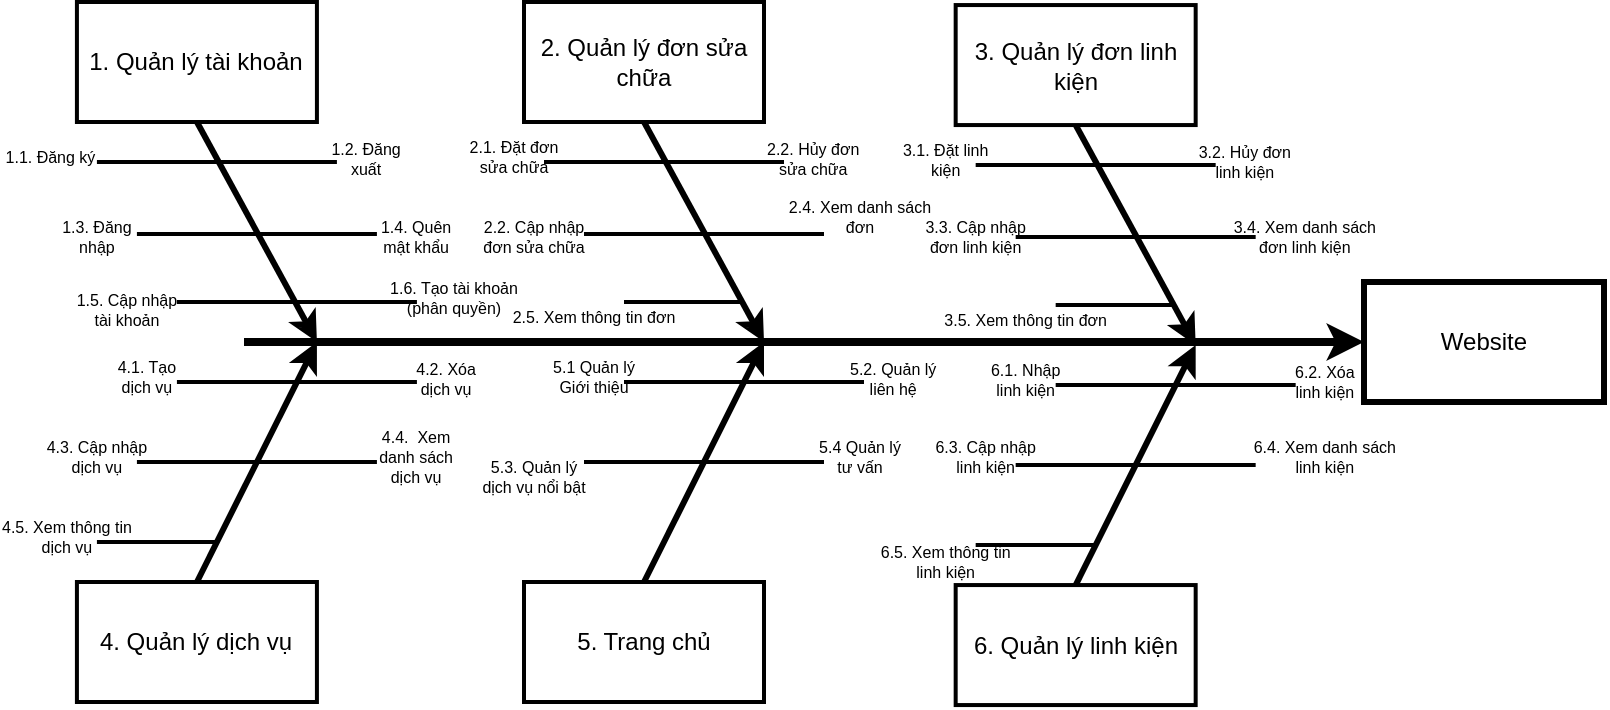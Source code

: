 <mxfile version="21.6.1" type="device">
  <diagram name="Page-1" id="4fc8d65c-f3f6-feb3-4d1c-02f59d9f9886">
    <mxGraphModel dx="2529" dy="1015" grid="1" gridSize="10" guides="1" tooltips="1" connect="1" arrows="1" fold="1" page="1" pageScale="1" pageWidth="826" pageHeight="1169" background="none" math="0" shadow="0">
      <root>
        <mxCell id="0" />
        <mxCell id="1" parent="0" />
        <mxCell id="2" value="1. Quản lý tài khoản" style="whiteSpace=wrap;strokeWidth=2" parent="1" vertex="1">
          <mxGeometry x="-253.542" y="190" width="120" height="60" as="geometry" />
        </mxCell>
        <mxCell id="5" value="4. Quản lý dịch vụ" style="whiteSpace=wrap;strokeWidth=2" parent="1" vertex="1">
          <mxGeometry x="-253.542" y="480" width="120" height="60" as="geometry" />
        </mxCell>
        <mxCell id="8" value="Website" style="whiteSpace=wrap;strokeWidth=3" parent="1" vertex="1">
          <mxGeometry x="390" y="330" width="120" height="60" as="geometry" />
        </mxCell>
        <mxCell id="9" value="" style="edgeStyle=none;strokeWidth=4" parent="1" target="8" edge="1">
          <mxGeometry width="100" height="100" relative="1" as="geometry">
            <mxPoint x="-170" y="360" as="sourcePoint" />
            <mxPoint x="-50" y="310" as="targetPoint" />
          </mxGeometry>
        </mxCell>
        <mxCell id="12" value="" style="edgeStyle=none;exitX=0.5;exitY=1;strokeWidth=3" parent="1" source="2" edge="1">
          <mxGeometry width="100" height="100" relative="1" as="geometry">
            <mxPoint x="-193.542" y="270" as="sourcePoint" />
            <mxPoint x="-133.542" y="360" as="targetPoint" />
          </mxGeometry>
        </mxCell>
        <mxCell id="15" value="" style="edgeStyle=none;exitX=0.5;exitY=0;strokeWidth=3" parent="1" edge="1">
          <mxGeometry width="100" height="100" relative="1" as="geometry">
            <mxPoint x="-193.542" y="480" as="sourcePoint" />
            <mxPoint x="-133.542" y="360" as="targetPoint" />
          </mxGeometry>
        </mxCell>
        <mxCell id="16" value="" style="edgeStyle=none;endArrow=none;strokeWidth=2" parent="1" edge="1">
          <mxGeometry width="100" height="100" relative="1" as="geometry">
            <mxPoint x="-243.542" y="270" as="sourcePoint" />
            <mxPoint x="-183.542" y="270" as="targetPoint" />
          </mxGeometry>
        </mxCell>
        <mxCell id="17" value="" style="edgeStyle=none;endArrow=none;strokeWidth=2" parent="1" edge="1">
          <mxGeometry width="100" height="100" relative="1" as="geometry">
            <mxPoint x="-223.542" y="306" as="sourcePoint" />
            <mxPoint x="-163.542" y="306" as="targetPoint" />
          </mxGeometry>
        </mxCell>
        <mxCell id="18" value="" style="edgeStyle=none;endArrow=none;strokeWidth=2" parent="1" edge="1">
          <mxGeometry width="100" height="100" relative="1" as="geometry">
            <mxPoint x="-203.542" y="340" as="sourcePoint" />
            <mxPoint x="-143.542" y="340" as="targetPoint" />
          </mxGeometry>
        </mxCell>
        <mxCell id="19" value="" style="edgeStyle=none;endArrow=none;strokeWidth=2" parent="1" edge="1">
          <mxGeometry width="100" height="100" relative="1" as="geometry">
            <mxPoint x="-183.542" y="270" as="sourcePoint" />
            <mxPoint x="-123.542" y="270" as="targetPoint" />
          </mxGeometry>
        </mxCell>
        <mxCell id="20" value="" style="edgeStyle=none;endArrow=none;strokeWidth=2" parent="1" edge="1">
          <mxGeometry width="100" height="100" relative="1" as="geometry">
            <mxPoint x="-163.542" y="306" as="sourcePoint" />
            <mxPoint x="-103.542" y="306" as="targetPoint" />
          </mxGeometry>
        </mxCell>
        <mxCell id="21" value="" style="edgeStyle=none;endArrow=none;strokeWidth=2" parent="1" edge="1">
          <mxGeometry width="100" height="100" relative="1" as="geometry">
            <mxPoint x="-143.542" y="340" as="sourcePoint" />
            <mxPoint x="-83.542" y="340" as="targetPoint" />
          </mxGeometry>
        </mxCell>
        <mxCell id="25" value="" style="edgeStyle=none;endArrow=none;strokeWidth=2" parent="1" edge="1">
          <mxGeometry width="100" height="100" relative="1" as="geometry">
            <mxPoint x="-203.542" y="380" as="sourcePoint" />
            <mxPoint x="-143.542" y="380" as="targetPoint" />
          </mxGeometry>
        </mxCell>
        <mxCell id="26" value="" style="edgeStyle=none;endArrow=none;strokeWidth=2" parent="1" edge="1">
          <mxGeometry width="100" height="100" relative="1" as="geometry">
            <mxPoint x="-223.542" y="420" as="sourcePoint" />
            <mxPoint x="-163.542" y="420" as="targetPoint" />
          </mxGeometry>
        </mxCell>
        <mxCell id="27" value="" style="edgeStyle=none;endArrow=none;strokeWidth=2" parent="1" source="120" edge="1">
          <mxGeometry width="100" height="100" relative="1" as="geometry">
            <mxPoint x="-243.542" y="460" as="sourcePoint" />
            <mxPoint x="-183.542" y="460" as="targetPoint" />
          </mxGeometry>
        </mxCell>
        <mxCell id="35" value="" style="edgeStyle=none;endArrow=none;strokeWidth=2" parent="1" edge="1">
          <mxGeometry width="100" height="100" relative="1" as="geometry">
            <mxPoint x="-143.542" y="380" as="sourcePoint" />
            <mxPoint x="-83.542" y="380" as="targetPoint" />
          </mxGeometry>
        </mxCell>
        <mxCell id="36" value="" style="edgeStyle=none;endArrow=none;strokeWidth=2" parent="1" edge="1">
          <mxGeometry width="100" height="100" relative="1" as="geometry">
            <mxPoint x="-163.542" y="420" as="sourcePoint" />
            <mxPoint x="-103.542" y="420" as="targetPoint" />
          </mxGeometry>
        </mxCell>
        <mxCell id="114" value="1.1. Đăng ký" style="text;spacingTop=-5;fontSize=8;align=center;verticalAlign=middle;points=[]" parent="1" vertex="1">
          <mxGeometry x="-290" y="260" width="46.46" height="20" as="geometry" />
        </mxCell>
        <mxCell id="116" value="1.3. Đăng&#xa;nhập" style="text;spacingTop=-5;fontSize=8;align=center;verticalAlign=middle;points=[]" parent="1" vertex="1">
          <mxGeometry x="-258.542" y="300.0" width="30" height="20.0" as="geometry" />
        </mxCell>
        <mxCell id="117" value="1.5. Cập nhập&#xa;tài khoản" style="text;spacingTop=-5;fontSize=8;align=center;verticalAlign=middle;points=[]" parent="1" vertex="1">
          <mxGeometry x="-243.542" y="336.53" width="30" height="20.0" as="geometry" />
        </mxCell>
        <mxCell id="118" value="4.1. Tạo &#xa;dịch vụ" style="text;spacingTop=-5;fontSize=8;align=center;verticalAlign=middle;points=[]" parent="1" vertex="1">
          <mxGeometry x="-233.542" y="370.0" width="30" height="20.0" as="geometry" />
        </mxCell>
        <mxCell id="119" value="4.3. Cập nhập&#xa;dịch vụ" style="text;spacingTop=-5;fontSize=8;align=center;verticalAlign=middle;points=[]" parent="1" vertex="1">
          <mxGeometry x="-258.542" y="410.0" width="30" height="20.0" as="geometry" />
        </mxCell>
        <mxCell id="137" value="1.2. Đăng &#xa;xuất" style="text;spacingTop=-5;fontSize=8;align=center;verticalAlign=middle;points=[]" parent="1" vertex="1">
          <mxGeometry x="-123.958" y="260.972" width="30" height="20.0" as="geometry" />
        </mxCell>
        <mxCell id="138" value="1.4. Quên &#xa;mật khẩu" style="text;spacingTop=-5;fontSize=8;align=center;verticalAlign=middle;points=[]" parent="1" vertex="1">
          <mxGeometry x="-98.958" y="300.002" width="30" height="20.0" as="geometry" />
        </mxCell>
        <mxCell id="139" value="1.6. Tạo tài khoản&#xa;(phân quyền)" style="text;spacingTop=-5;fontSize=8;align=center;verticalAlign=middle;points=[]" parent="1" vertex="1">
          <mxGeometry x="-79.998" y="330.412" width="30" height="20.0" as="geometry" />
        </mxCell>
        <mxCell id="140" value="4.2. Xóa &#xa;dịch vụ" style="text;spacingTop=-5;fontSize=8;align=center;verticalAlign=middle;points=[]" parent="1" vertex="1">
          <mxGeometry x="-83.958" y="370.972" width="30" height="20.0" as="geometry" />
        </mxCell>
        <mxCell id="141" value="4.4.  Xem &#xa;danh sách&#xa;dịch vụ" style="text;spacingTop=-5;fontSize=8;align=center;verticalAlign=middle;points=[]" parent="1" vertex="1">
          <mxGeometry x="-98.958" y="410.002" width="30" height="20.0" as="geometry" />
        </mxCell>
        <mxCell id="143" value="2. Quản lý đơn sửa chữa" style="whiteSpace=wrap;strokeWidth=2" parent="1" vertex="1">
          <mxGeometry x="-30" y="190.0" width="120" height="60" as="geometry" />
        </mxCell>
        <mxCell id="144" value="5. Trang chủ" style="whiteSpace=wrap;strokeWidth=2" parent="1" vertex="1">
          <mxGeometry x="-30" y="480.0" width="120" height="60" as="geometry" />
        </mxCell>
        <mxCell id="145" value="" style="edgeStyle=none;exitX=0.5;exitY=1;strokeWidth=3" parent="1" source="143" edge="1">
          <mxGeometry width="100" height="100" relative="1" as="geometry">
            <mxPoint x="30" y="270.0" as="sourcePoint" />
            <mxPoint x="90" y="360.0" as="targetPoint" />
          </mxGeometry>
        </mxCell>
        <mxCell id="146" value="" style="edgeStyle=none;exitX=0.5;exitY=0;strokeWidth=3" parent="1" edge="1">
          <mxGeometry width="100" height="100" relative="1" as="geometry">
            <mxPoint x="30.0" y="480.0" as="sourcePoint" />
            <mxPoint x="90" y="360.0" as="targetPoint" />
          </mxGeometry>
        </mxCell>
        <mxCell id="147" value="" style="edgeStyle=none;endArrow=none;strokeWidth=2" parent="1" edge="1">
          <mxGeometry width="100" height="100" relative="1" as="geometry">
            <mxPoint x="-20.0" y="270.0" as="sourcePoint" />
            <mxPoint x="40" y="270.0" as="targetPoint" />
          </mxGeometry>
        </mxCell>
        <mxCell id="148" value="" style="edgeStyle=none;endArrow=none;strokeWidth=2" parent="1" edge="1">
          <mxGeometry width="100" height="100" relative="1" as="geometry">
            <mxPoint y="306.0" as="sourcePoint" />
            <mxPoint x="60.0" y="306.0" as="targetPoint" />
          </mxGeometry>
        </mxCell>
        <mxCell id="149" value="" style="edgeStyle=none;endArrow=none;strokeWidth=2" parent="1" edge="1">
          <mxGeometry width="100" height="100" relative="1" as="geometry">
            <mxPoint x="20" y="340.0" as="sourcePoint" />
            <mxPoint x="80.0" y="340.0" as="targetPoint" />
          </mxGeometry>
        </mxCell>
        <mxCell id="150" value="" style="edgeStyle=none;endArrow=none;strokeWidth=2" parent="1" edge="1">
          <mxGeometry width="100" height="100" relative="1" as="geometry">
            <mxPoint x="40" y="270.0" as="sourcePoint" />
            <mxPoint x="100" y="270.0" as="targetPoint" />
          </mxGeometry>
        </mxCell>
        <mxCell id="151" value="" style="edgeStyle=none;endArrow=none;strokeWidth=2" parent="1" edge="1">
          <mxGeometry width="100" height="100" relative="1" as="geometry">
            <mxPoint x="60.0" y="306.0" as="sourcePoint" />
            <mxPoint x="120" y="306.0" as="targetPoint" />
          </mxGeometry>
        </mxCell>
        <mxCell id="153" value="" style="edgeStyle=none;endArrow=none;strokeWidth=2" parent="1" edge="1">
          <mxGeometry width="100" height="100" relative="1" as="geometry">
            <mxPoint x="20" y="380.0" as="sourcePoint" />
            <mxPoint x="80.0" y="380.0" as="targetPoint" />
          </mxGeometry>
        </mxCell>
        <mxCell id="154" value="" style="edgeStyle=none;endArrow=none;strokeWidth=2" parent="1" edge="1">
          <mxGeometry width="100" height="100" relative="1" as="geometry">
            <mxPoint y="420.0" as="sourcePoint" />
            <mxPoint x="60.0" y="420.0" as="targetPoint" />
          </mxGeometry>
        </mxCell>
        <mxCell id="156" value="" style="edgeStyle=none;endArrow=none;strokeWidth=2" parent="1" edge="1">
          <mxGeometry width="100" height="100" relative="1" as="geometry">
            <mxPoint x="80.0" y="380.0" as="sourcePoint" />
            <mxPoint x="140" y="380.0" as="targetPoint" />
          </mxGeometry>
        </mxCell>
        <mxCell id="157" value="" style="edgeStyle=none;endArrow=none;strokeWidth=2" parent="1" edge="1">
          <mxGeometry width="100" height="100" relative="1" as="geometry">
            <mxPoint x="60.0" y="420.0" as="sourcePoint" />
            <mxPoint x="120" y="420.0" as="targetPoint" />
          </mxGeometry>
        </mxCell>
        <mxCell id="176" value="2.1. Đặt đơn&#xa;sửa chữa" style="text;spacingTop=-5;fontSize=8;align=center;verticalAlign=middle;points=[]" parent="1" vertex="1">
          <mxGeometry x="-50.0" y="260" width="30" height="20.0" as="geometry" />
        </mxCell>
        <mxCell id="177" value="2.2. Cập nhập&#xa;đơn sửa chữa" style="text;spacingTop=-5;fontSize=8;align=center;verticalAlign=middle;points=[]" parent="1" vertex="1">
          <mxGeometry x="-40" y="300.0" width="30" height="20.0" as="geometry" />
        </mxCell>
        <mxCell id="178" value="2.5. Xem thông tin đơn" style="text;spacingTop=-5;fontSize=8;align=center;verticalAlign=middle;points=[]" parent="1" vertex="1">
          <mxGeometry x="-10" y="340.0" width="30" height="20.0" as="geometry" />
        </mxCell>
        <mxCell id="179" value="5.1 Quản lý&#xa;Giới thiệu" style="text;spacingTop=-5;fontSize=8;align=center;verticalAlign=middle;points=[]" parent="1" vertex="1">
          <mxGeometry x="-10" y="370.0" width="30" height="20.0" as="geometry" />
        </mxCell>
        <mxCell id="180" value="5.3. Quản lý&#xa;dịch vụ nổi bật" style="text;spacingTop=-5;fontSize=8;align=center;verticalAlign=middle;points=[]" parent="1" vertex="1">
          <mxGeometry x="-40.0" y="420.0" width="30" height="20.0" as="geometry" />
        </mxCell>
        <mxCell id="198" value="2.2. Hủy đơn&#xa;sửa chữa" style="text;spacingTop=-5;fontSize=8;align=center;verticalAlign=middle;points=[]" parent="1" vertex="1">
          <mxGeometry x="99.583" y="260.972" width="30" height="20.0" as="geometry" />
        </mxCell>
        <mxCell id="199" value="2.4. Xem danh sách&#xa;đơn" style="text;spacingTop=-5;fontSize=8;align=center;verticalAlign=middle;points=[]" parent="1" vertex="1">
          <mxGeometry x="123.003" y="290.002" width="30" height="20.0" as="geometry" />
        </mxCell>
        <mxCell id="201" value="5.2. Quản lý&#xa;liên hệ" style="text;spacingTop=-5;fontSize=8;align=center;verticalAlign=middle;points=[]" parent="1" vertex="1">
          <mxGeometry x="139.583" y="370.972" width="30" height="20.0" as="geometry" />
        </mxCell>
        <mxCell id="202" value="5.4 Quản lý&#xa;tư vấn" style="text;spacingTop=-5;fontSize=8;align=center;verticalAlign=middle;points=[]" parent="1" vertex="1">
          <mxGeometry x="123.003" y="410.002" width="30" height="20.0" as="geometry" />
        </mxCell>
        <mxCell id="204" value="3. Quản lý đơn linh kiện" style="whiteSpace=wrap;strokeWidth=2" parent="1" vertex="1">
          <mxGeometry x="185.833" y="191.528" width="120" height="60" as="geometry" />
        </mxCell>
        <mxCell id="205" value="6. Quản lý linh kiện" style="whiteSpace=wrap;strokeWidth=2" parent="1" vertex="1">
          <mxGeometry x="185.833" y="481.528" width="120" height="60" as="geometry" />
        </mxCell>
        <mxCell id="206" value="" style="edgeStyle=none;exitX=0.5;exitY=1;strokeWidth=3" parent="1" source="204" edge="1">
          <mxGeometry width="100" height="100" relative="1" as="geometry">
            <mxPoint x="245.833" y="271.528" as="sourcePoint" />
            <mxPoint x="305.833" y="361.528" as="targetPoint" />
          </mxGeometry>
        </mxCell>
        <mxCell id="207" value="" style="edgeStyle=none;exitX=0.5;exitY=0;strokeWidth=3" parent="1" edge="1">
          <mxGeometry width="100" height="100" relative="1" as="geometry">
            <mxPoint x="245.833" y="481.528" as="sourcePoint" />
            <mxPoint x="305.833" y="361.528" as="targetPoint" />
          </mxGeometry>
        </mxCell>
        <mxCell id="208" value="" style="edgeStyle=none;endArrow=none;strokeWidth=2" parent="1" edge="1">
          <mxGeometry width="100" height="100" relative="1" as="geometry">
            <mxPoint x="195.833" y="271.528" as="sourcePoint" />
            <mxPoint x="255.833" y="271.528" as="targetPoint" />
          </mxGeometry>
        </mxCell>
        <mxCell id="209" value="" style="edgeStyle=none;endArrow=none;strokeWidth=2" parent="1" edge="1">
          <mxGeometry width="100" height="100" relative="1" as="geometry">
            <mxPoint x="215.833" y="307.528" as="sourcePoint" />
            <mxPoint x="275.833" y="307.528" as="targetPoint" />
          </mxGeometry>
        </mxCell>
        <mxCell id="210" value="" style="edgeStyle=none;endArrow=none;strokeWidth=2" parent="1" edge="1">
          <mxGeometry width="100" height="100" relative="1" as="geometry">
            <mxPoint x="235.833" y="341.528" as="sourcePoint" />
            <mxPoint x="295.833" y="341.528" as="targetPoint" />
          </mxGeometry>
        </mxCell>
        <mxCell id="211" value="" style="edgeStyle=none;endArrow=none;strokeWidth=2" parent="1" edge="1">
          <mxGeometry width="100" height="100" relative="1" as="geometry">
            <mxPoint x="255.833" y="271.528" as="sourcePoint" />
            <mxPoint x="315.833" y="271.528" as="targetPoint" />
          </mxGeometry>
        </mxCell>
        <mxCell id="212" value="" style="edgeStyle=none;endArrow=none;strokeWidth=2" parent="1" edge="1">
          <mxGeometry width="100" height="100" relative="1" as="geometry">
            <mxPoint x="275.833" y="307.528" as="sourcePoint" />
            <mxPoint x="335.833" y="307.528" as="targetPoint" />
          </mxGeometry>
        </mxCell>
        <mxCell id="214" value="" style="edgeStyle=none;endArrow=none;strokeWidth=2" parent="1" edge="1">
          <mxGeometry width="100" height="100" relative="1" as="geometry">
            <mxPoint x="235.833" y="381.528" as="sourcePoint" />
            <mxPoint x="295.833" y="381.528" as="targetPoint" />
          </mxGeometry>
        </mxCell>
        <mxCell id="215" value="" style="edgeStyle=none;endArrow=none;strokeWidth=2" parent="1" edge="1">
          <mxGeometry width="100" height="100" relative="1" as="geometry">
            <mxPoint x="215.833" y="421.528" as="sourcePoint" />
            <mxPoint x="275.833" y="421.528" as="targetPoint" />
          </mxGeometry>
        </mxCell>
        <mxCell id="216" value="" style="edgeStyle=none;endArrow=none;strokeWidth=2" parent="1" edge="1">
          <mxGeometry width="100" height="100" relative="1" as="geometry">
            <mxPoint x="195.833" y="461.528" as="sourcePoint" />
            <mxPoint x="255.833" y="461.528" as="targetPoint" />
          </mxGeometry>
        </mxCell>
        <mxCell id="217" value="" style="edgeStyle=none;endArrow=none;strokeWidth=2" parent="1" edge="1">
          <mxGeometry width="100" height="100" relative="1" as="geometry">
            <mxPoint x="295.833" y="381.528" as="sourcePoint" />
            <mxPoint x="355.833" y="381.528" as="targetPoint" />
          </mxGeometry>
        </mxCell>
        <mxCell id="218" value="" style="edgeStyle=none;endArrow=none;strokeWidth=2" parent="1" edge="1">
          <mxGeometry width="100" height="100" relative="1" as="geometry">
            <mxPoint x="275.833" y="421.528" as="sourcePoint" />
            <mxPoint x="335.833" y="421.528" as="targetPoint" />
          </mxGeometry>
        </mxCell>
        <mxCell id="237" value="3.1. Đặt linh &#xa;kiện" style="text;spacingTop=-5;fontSize=8;align=center;verticalAlign=middle;points=[]" parent="1" vertex="1">
          <mxGeometry x="165.833" y="261.528" width="30" height="20.0" as="geometry" />
        </mxCell>
        <mxCell id="238" value="3.3. Cập nhập&#xa;đơn linh kiện" style="text;spacingTop=-5;fontSize=8;align=center;verticalAlign=middle;points=[]" parent="1" vertex="1">
          <mxGeometry x="180.833" y="299.998" width="30" height="20.0" as="geometry" />
        </mxCell>
        <mxCell id="239" value="3.5. Xem thông tin đơn" style="text;spacingTop=-5;fontSize=8;align=center;verticalAlign=middle;points=[]" parent="1" vertex="1">
          <mxGeometry x="205.833" y="341.528" width="30" height="20.0" as="geometry" />
        </mxCell>
        <mxCell id="240" value="6.1. Nhập &#xa;linh kiện" style="text;spacingTop=-5;fontSize=8;align=center;verticalAlign=middle;points=[]" parent="1" vertex="1">
          <mxGeometry x="205.833" y="371.528" width="30" height="20.0" as="geometry" />
        </mxCell>
        <mxCell id="241" value="6.3. Cập nhập &#xa;linh kiện" style="text;spacingTop=-5;fontSize=8;align=center;verticalAlign=middle;points=[]" parent="1" vertex="1">
          <mxGeometry x="185.833" y="409.998" width="30" height="20.0" as="geometry" />
        </mxCell>
        <mxCell id="242" value="6.5. Xem thông tin&#xa;linh kiện" style="text;spacingTop=-5;fontSize=8;align=center;verticalAlign=middle;points=[]" parent="1" vertex="1">
          <mxGeometry x="165.833" y="462.498" width="30" height="20.0" as="geometry" />
        </mxCell>
        <mxCell id="259" value="3.2. Hủy đơn&#xa;linh kiện" style="text;spacingTop=-5;fontSize=8;align=center;verticalAlign=middle;points=[]" parent="1" vertex="1">
          <mxGeometry x="315.417" y="262.5" width="30" height="20.0" as="geometry" />
        </mxCell>
        <mxCell id="260" value="3.4. Xem danh sách &#xa;đơn linh kiện" style="text;spacingTop=-5;fontSize=8;align=center;verticalAlign=middle;points=[]" parent="1" vertex="1">
          <mxGeometry x="345.417" y="300.0" width="30" height="20.0" as="geometry" />
        </mxCell>
        <mxCell id="262" value="6.2. Xóa&#xa;linh kiện" style="text;spacingTop=-5;fontSize=8;align=center;verticalAlign=middle;points=[]" parent="1" vertex="1">
          <mxGeometry x="355.417" y="372.5" width="30" height="20.0" as="geometry" />
        </mxCell>
        <mxCell id="263" value="6.4. Xem danh sách&#xa;linh kiện" style="text;spacingTop=-5;fontSize=8;align=center;verticalAlign=middle;points=[]" parent="1" vertex="1">
          <mxGeometry x="355.417" y="410.0" width="30" height="20.0" as="geometry" />
        </mxCell>
        <mxCell id="8FAl02atEu94Na8h5oLG-268" value="" style="edgeStyle=none;endArrow=none;strokeWidth=2" parent="1" target="120" edge="1">
          <mxGeometry width="100" height="100" relative="1" as="geometry">
            <mxPoint x="-243.542" y="460" as="sourcePoint" />
            <mxPoint x="-183.542" y="460" as="targetPoint" />
          </mxGeometry>
        </mxCell>
        <mxCell id="120" value="4.5. Xem thông tin &#xa;dịch vụ" style="text;spacingTop=-5;fontSize=8;align=center;verticalAlign=middle;points=[]" parent="1" vertex="1">
          <mxGeometry x="-273.542" y="450.0" width="30" height="20.0" as="geometry" />
        </mxCell>
      </root>
    </mxGraphModel>
  </diagram>
</mxfile>
